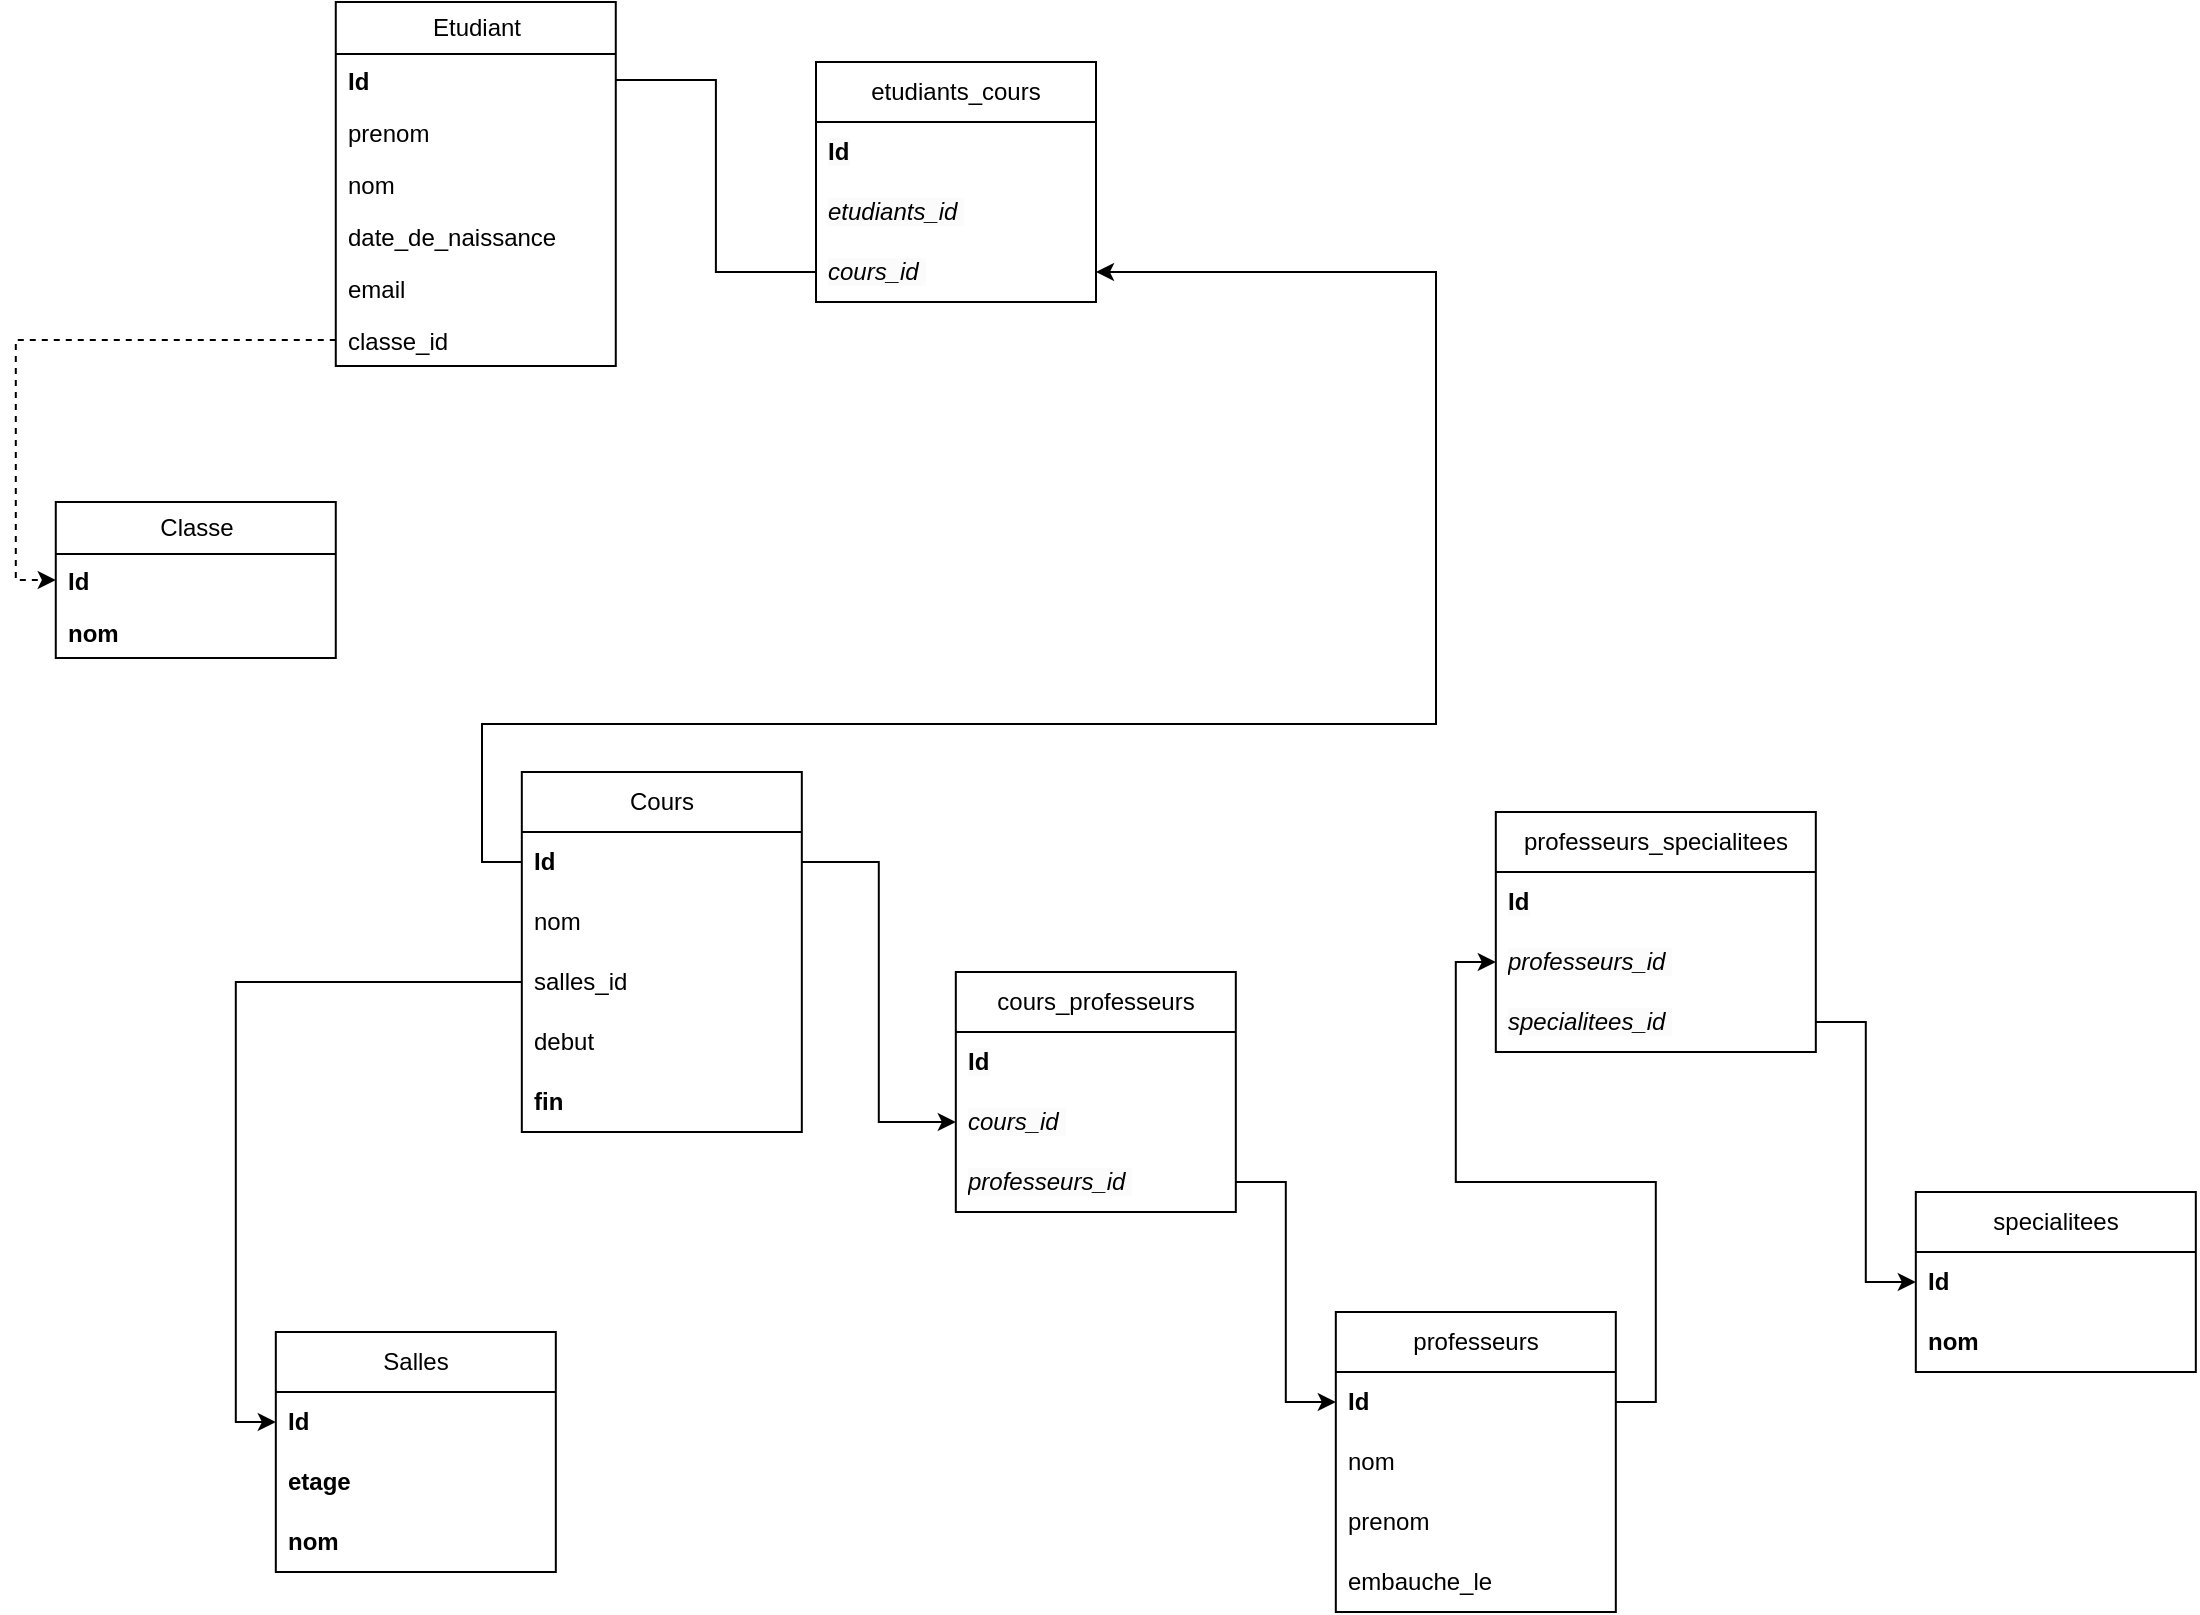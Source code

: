 <mxfile version="22.1.3" type="github">
  <diagram name="Page-1" id="djpcv1XwJ1t_XxVHWjHC">
    <mxGraphModel dx="1313" dy="2710" grid="1" gridSize="10" guides="1" tooltips="1" connect="1" arrows="1" fold="1" page="1" pageScale="1" pageWidth="1169" pageHeight="827" math="0" shadow="0">
      <root>
        <mxCell id="0" />
        <mxCell id="1" parent="0" />
        <mxCell id="MPhBpjgxIBf7itDo4vUJ-1" value="Etudiant" style="swimlane;fontStyle=0;childLayout=stackLayout;horizontal=1;startSize=26;fillColor=none;horizontalStack=0;resizeParent=1;resizeParentMax=0;resizeLast=0;collapsible=1;marginBottom=0;html=1;" parent="1" vertex="1">
          <mxGeometry x="179.89" y="-1640" width="140" height="182" as="geometry" />
        </mxCell>
        <mxCell id="MPhBpjgxIBf7itDo4vUJ-2" value="&lt;b&gt;Id&lt;span style=&quot;white-space: pre;&quot;&gt;&#x9;&lt;/span&gt;&lt;/b&gt;" style="text;strokeColor=none;fillColor=none;align=left;verticalAlign=top;spacingLeft=4;spacingRight=4;overflow=hidden;rotatable=0;points=[[0,0.5],[1,0.5]];portConstraint=eastwest;whiteSpace=wrap;html=1;" parent="MPhBpjgxIBf7itDo4vUJ-1" vertex="1">
          <mxGeometry y="26" width="140" height="26" as="geometry" />
        </mxCell>
        <mxCell id="MPhBpjgxIBf7itDo4vUJ-3" value="prenom" style="text;strokeColor=none;fillColor=none;align=left;verticalAlign=top;spacingLeft=4;spacingRight=4;overflow=hidden;rotatable=0;points=[[0,0.5],[1,0.5]];portConstraint=eastwest;whiteSpace=wrap;html=1;" parent="MPhBpjgxIBf7itDo4vUJ-1" vertex="1">
          <mxGeometry y="52" width="140" height="26" as="geometry" />
        </mxCell>
        <mxCell id="MPhBpjgxIBf7itDo4vUJ-5" value="nom" style="text;strokeColor=none;fillColor=none;align=left;verticalAlign=top;spacingLeft=4;spacingRight=4;overflow=hidden;rotatable=0;points=[[0,0.5],[1,0.5]];portConstraint=eastwest;whiteSpace=wrap;html=1;" parent="MPhBpjgxIBf7itDo4vUJ-1" vertex="1">
          <mxGeometry y="78" width="140" height="26" as="geometry" />
        </mxCell>
        <mxCell id="MPhBpjgxIBf7itDo4vUJ-6" value="date_de_naissance" style="text;strokeColor=none;fillColor=none;align=left;verticalAlign=top;spacingLeft=4;spacingRight=4;overflow=hidden;rotatable=0;points=[[0,0.5],[1,0.5]];portConstraint=eastwest;whiteSpace=wrap;html=1;" parent="MPhBpjgxIBf7itDo4vUJ-1" vertex="1">
          <mxGeometry y="104" width="140" height="26" as="geometry" />
        </mxCell>
        <mxCell id="MPhBpjgxIBf7itDo4vUJ-4" value="email" style="text;strokeColor=none;fillColor=none;align=left;verticalAlign=top;spacingLeft=4;spacingRight=4;overflow=hidden;rotatable=0;points=[[0,0.5],[1,0.5]];portConstraint=eastwest;whiteSpace=wrap;html=1;" parent="MPhBpjgxIBf7itDo4vUJ-1" vertex="1">
          <mxGeometry y="130" width="140" height="26" as="geometry" />
        </mxCell>
        <mxCell id="MPhBpjgxIBf7itDo4vUJ-73" value="classe_id" style="text;strokeColor=none;fillColor=none;align=left;verticalAlign=top;spacingLeft=4;spacingRight=4;overflow=hidden;rotatable=0;points=[[0,0.5],[1,0.5]];portConstraint=eastwest;whiteSpace=wrap;html=1;" parent="MPhBpjgxIBf7itDo4vUJ-1" vertex="1">
          <mxGeometry y="156" width="140" height="26" as="geometry" />
        </mxCell>
        <mxCell id="MPhBpjgxIBf7itDo4vUJ-9" value="Classe" style="swimlane;fontStyle=0;childLayout=stackLayout;horizontal=1;startSize=26;fillColor=none;horizontalStack=0;resizeParent=1;resizeParentMax=0;resizeLast=0;collapsible=1;marginBottom=0;html=1;" parent="1" vertex="1">
          <mxGeometry x="39.89" y="-1390" width="140" height="78" as="geometry" />
        </mxCell>
        <mxCell id="MPhBpjgxIBf7itDo4vUJ-10" value="&lt;b&gt;Id&lt;span style=&quot;white-space: pre;&quot;&gt;&#x9;&lt;/span&gt;&lt;/b&gt;" style="text;strokeColor=none;fillColor=none;align=left;verticalAlign=top;spacingLeft=4;spacingRight=4;overflow=hidden;rotatable=0;points=[[0,0.5],[1,0.5]];portConstraint=eastwest;whiteSpace=wrap;html=1;" parent="MPhBpjgxIBf7itDo4vUJ-9" vertex="1">
          <mxGeometry y="26" width="140" height="26" as="geometry" />
        </mxCell>
        <mxCell id="MPhBpjgxIBf7itDo4vUJ-15" value="&lt;b&gt;nom&lt;/b&gt;" style="text;strokeColor=none;fillColor=none;align=left;verticalAlign=top;spacingLeft=4;spacingRight=4;overflow=hidden;rotatable=0;points=[[0,0.5],[1,0.5]];portConstraint=eastwest;whiteSpace=wrap;html=1;" parent="MPhBpjgxIBf7itDo4vUJ-9" vertex="1">
          <mxGeometry y="52" width="140" height="26" as="geometry" />
        </mxCell>
        <mxCell id="MPhBpjgxIBf7itDo4vUJ-18" value="etudiants_cours" style="swimlane;fontStyle=0;childLayout=stackLayout;horizontal=1;startSize=30;horizontalStack=0;resizeParent=1;resizeParentMax=0;resizeLast=0;collapsible=1;marginBottom=0;whiteSpace=wrap;html=1;" parent="1" vertex="1">
          <mxGeometry x="420" y="-1610" width="140" height="120" as="geometry" />
        </mxCell>
        <mxCell id="MPhBpjgxIBf7itDo4vUJ-19" value="&lt;meta charset=&quot;utf-8&quot;&gt;&lt;span style=&quot;color: rgb(0, 0, 0); font-family: Helvetica; font-size: 12px; font-style: normal; font-variant-ligatures: normal; font-variant-caps: normal; font-weight: 700; letter-spacing: normal; orphans: 2; text-align: left; text-indent: 0px; text-transform: none; widows: 2; word-spacing: 0px; -webkit-text-stroke-width: 0px; background-color: rgb(251, 251, 251); text-decoration-thickness: initial; text-decoration-style: initial; text-decoration-color: initial; float: none; display: inline !important;&quot;&gt;Id&lt;/span&gt;" style="text;strokeColor=none;fillColor=none;align=left;verticalAlign=middle;spacingLeft=4;spacingRight=4;overflow=hidden;points=[[0,0.5],[1,0.5]];portConstraint=eastwest;rotatable=0;whiteSpace=wrap;html=1;fontStyle=1" parent="MPhBpjgxIBf7itDo4vUJ-18" vertex="1">
          <mxGeometry y="30" width="140" height="30" as="geometry" />
        </mxCell>
        <mxCell id="MPhBpjgxIBf7itDo4vUJ-28" value="&lt;span style=&quot;color: rgb(0, 0, 0); font-family: Helvetica; font-size: 12px; font-variant-ligatures: normal; font-variant-caps: normal; letter-spacing: normal; orphans: 2; text-align: left; text-indent: 0px; text-transform: none; widows: 2; word-spacing: 0px; -webkit-text-stroke-width: 0px; background-color: rgb(251, 251, 251); text-decoration-thickness: initial; text-decoration-style: initial; text-decoration-color: initial; float: none; display: inline !important;&quot;&gt;etudiants_id&amp;nbsp;&lt;/span&gt;" style="text;strokeColor=none;fillColor=none;align=left;verticalAlign=middle;spacingLeft=4;spacingRight=4;overflow=hidden;points=[[0,0.5],[1,0.5]];portConstraint=eastwest;rotatable=0;whiteSpace=wrap;html=1;fontStyle=2" parent="MPhBpjgxIBf7itDo4vUJ-18" vertex="1">
          <mxGeometry y="60" width="140" height="30" as="geometry" />
        </mxCell>
        <mxCell id="MPhBpjgxIBf7itDo4vUJ-27" value="&lt;span style=&quot;color: rgb(0, 0, 0); font-family: Helvetica; font-size: 12px; font-variant-ligatures: normal; font-variant-caps: normal; letter-spacing: normal; orphans: 2; text-align: left; text-indent: 0px; text-transform: none; widows: 2; word-spacing: 0px; -webkit-text-stroke-width: 0px; background-color: rgb(251, 251, 251); text-decoration-thickness: initial; text-decoration-style: initial; text-decoration-color: initial; float: none; display: inline !important;&quot;&gt;cours_id&amp;nbsp;&lt;/span&gt;" style="text;strokeColor=none;fillColor=none;align=left;verticalAlign=middle;spacingLeft=4;spacingRight=4;overflow=hidden;points=[[0,0.5],[1,0.5]];portConstraint=eastwest;rotatable=0;whiteSpace=wrap;html=1;fontStyle=2" parent="MPhBpjgxIBf7itDo4vUJ-18" vertex="1">
          <mxGeometry y="90" width="140" height="30" as="geometry" />
        </mxCell>
        <mxCell id="MPhBpjgxIBf7itDo4vUJ-23" value="Cours" style="swimlane;fontStyle=0;childLayout=stackLayout;horizontal=1;startSize=30;horizontalStack=0;resizeParent=1;resizeParentMax=0;resizeLast=0;collapsible=1;marginBottom=0;whiteSpace=wrap;html=1;" parent="1" vertex="1">
          <mxGeometry x="272.91" y="-1255" width="140" height="180" as="geometry" />
        </mxCell>
        <mxCell id="MPhBpjgxIBf7itDo4vUJ-24" value="Id" style="text;strokeColor=none;fillColor=none;align=left;verticalAlign=middle;spacingLeft=4;spacingRight=4;overflow=hidden;points=[[0,0.5],[1,0.5]];portConstraint=eastwest;rotatable=0;whiteSpace=wrap;html=1;fontStyle=1" parent="MPhBpjgxIBf7itDo4vUJ-23" vertex="1">
          <mxGeometry y="30" width="140" height="30" as="geometry" />
        </mxCell>
        <mxCell id="MPhBpjgxIBf7itDo4vUJ-31" value="nom" style="text;strokeColor=none;fillColor=none;align=left;verticalAlign=middle;spacingLeft=4;spacingRight=4;overflow=hidden;points=[[0,0.5],[1,0.5]];portConstraint=eastwest;rotatable=0;whiteSpace=wrap;html=1;fontStyle=0" parent="MPhBpjgxIBf7itDo4vUJ-23" vertex="1">
          <mxGeometry y="60" width="140" height="30" as="geometry" />
        </mxCell>
        <mxCell id="MPhBpjgxIBf7itDo4vUJ-87" value="salles_id" style="text;strokeColor=none;fillColor=none;align=left;verticalAlign=middle;spacingLeft=4;spacingRight=4;overflow=hidden;points=[[0,0.5],[1,0.5]];portConstraint=eastwest;rotatable=0;whiteSpace=wrap;html=1;fontStyle=0" parent="MPhBpjgxIBf7itDo4vUJ-23" vertex="1">
          <mxGeometry y="90" width="140" height="30" as="geometry" />
        </mxCell>
        <mxCell id="MPhBpjgxIBf7itDo4vUJ-91" value="debut" style="text;strokeColor=none;fillColor=none;align=left;verticalAlign=middle;spacingLeft=4;spacingRight=4;overflow=hidden;points=[[0,0.5],[1,0.5]];portConstraint=eastwest;rotatable=0;whiteSpace=wrap;html=1;fontStyle=0" parent="MPhBpjgxIBf7itDo4vUJ-23" vertex="1">
          <mxGeometry y="120" width="140" height="30" as="geometry" />
        </mxCell>
        <mxCell id="MPhBpjgxIBf7itDo4vUJ-90" value="fin" style="text;strokeColor=none;fillColor=none;align=left;verticalAlign=middle;spacingLeft=4;spacingRight=4;overflow=hidden;points=[[0,0.5],[1,0.5]];portConstraint=eastwest;rotatable=0;whiteSpace=wrap;html=1;fontStyle=1" parent="MPhBpjgxIBf7itDo4vUJ-23" vertex="1">
          <mxGeometry y="150" width="140" height="30" as="geometry" />
        </mxCell>
        <mxCell id="MPhBpjgxIBf7itDo4vUJ-33" value="professeurs" style="swimlane;fontStyle=0;childLayout=stackLayout;horizontal=1;startSize=30;horizontalStack=0;resizeParent=1;resizeParentMax=0;resizeLast=0;collapsible=1;marginBottom=0;whiteSpace=wrap;html=1;" parent="1" vertex="1">
          <mxGeometry x="679.91" y="-985" width="140" height="150" as="geometry" />
        </mxCell>
        <mxCell id="MPhBpjgxIBf7itDo4vUJ-34" value="Id" style="text;strokeColor=none;fillColor=none;align=left;verticalAlign=middle;spacingLeft=4;spacingRight=4;overflow=hidden;points=[[0,0.5],[1,0.5]];portConstraint=eastwest;rotatable=0;whiteSpace=wrap;html=1;fontStyle=1" parent="MPhBpjgxIBf7itDo4vUJ-33" vertex="1">
          <mxGeometry y="30" width="140" height="30" as="geometry" />
        </mxCell>
        <mxCell id="MPhBpjgxIBf7itDo4vUJ-37" value="nom" style="text;strokeColor=none;fillColor=none;align=left;verticalAlign=middle;spacingLeft=4;spacingRight=4;overflow=hidden;points=[[0,0.5],[1,0.5]];portConstraint=eastwest;rotatable=0;whiteSpace=wrap;html=1;fontStyle=0" parent="MPhBpjgxIBf7itDo4vUJ-33" vertex="1">
          <mxGeometry y="60" width="140" height="30" as="geometry" />
        </mxCell>
        <mxCell id="MPhBpjgxIBf7itDo4vUJ-35" value="prenom" style="text;strokeColor=none;fillColor=none;align=left;verticalAlign=middle;spacingLeft=4;spacingRight=4;overflow=hidden;points=[[0,0.5],[1,0.5]];portConstraint=eastwest;rotatable=0;whiteSpace=wrap;html=1;fontStyle=0" parent="MPhBpjgxIBf7itDo4vUJ-33" vertex="1">
          <mxGeometry y="90" width="140" height="30" as="geometry" />
        </mxCell>
        <mxCell id="MPhBpjgxIBf7itDo4vUJ-38" value="embauche_le" style="text;strokeColor=none;fillColor=none;align=left;verticalAlign=middle;spacingLeft=4;spacingRight=4;overflow=hidden;points=[[0,0.5],[1,0.5]];portConstraint=eastwest;rotatable=0;whiteSpace=wrap;html=1;fontStyle=0" parent="MPhBpjgxIBf7itDo4vUJ-33" vertex="1">
          <mxGeometry y="120" width="140" height="30" as="geometry" />
        </mxCell>
        <mxCell id="MPhBpjgxIBf7itDo4vUJ-39" value="specialitees" style="swimlane;fontStyle=0;childLayout=stackLayout;horizontal=1;startSize=30;horizontalStack=0;resizeParent=1;resizeParentMax=0;resizeLast=0;collapsible=1;marginBottom=0;whiteSpace=wrap;html=1;" parent="1" vertex="1">
          <mxGeometry x="969.91" y="-1045" width="140" height="90" as="geometry" />
        </mxCell>
        <mxCell id="MPhBpjgxIBf7itDo4vUJ-40" value="Id" style="text;strokeColor=none;fillColor=none;align=left;verticalAlign=middle;spacingLeft=4;spacingRight=4;overflow=hidden;points=[[0,0.5],[1,0.5]];portConstraint=eastwest;rotatable=0;whiteSpace=wrap;html=1;fontStyle=1" parent="MPhBpjgxIBf7itDo4vUJ-39" vertex="1">
          <mxGeometry y="30" width="140" height="30" as="geometry" />
        </mxCell>
        <mxCell id="MPhBpjgxIBf7itDo4vUJ-41" value="nom" style="text;strokeColor=none;fillColor=none;align=left;verticalAlign=middle;spacingLeft=4;spacingRight=4;overflow=hidden;points=[[0,0.5],[1,0.5]];portConstraint=eastwest;rotatable=0;whiteSpace=wrap;html=1;fontStyle=1" parent="MPhBpjgxIBf7itDo4vUJ-39" vertex="1">
          <mxGeometry y="60" width="140" height="30" as="geometry" />
        </mxCell>
        <mxCell id="MPhBpjgxIBf7itDo4vUJ-44" value="professeurs_specialitees" style="swimlane;fontStyle=0;childLayout=stackLayout;horizontal=1;startSize=30;horizontalStack=0;resizeParent=1;resizeParentMax=0;resizeLast=0;collapsible=1;marginBottom=0;whiteSpace=wrap;html=1;" parent="1" vertex="1">
          <mxGeometry x="759.91" y="-1235" width="160" height="120" as="geometry" />
        </mxCell>
        <mxCell id="MPhBpjgxIBf7itDo4vUJ-45" value="&lt;meta charset=&quot;utf-8&quot;&gt;&lt;span style=&quot;color: rgb(0, 0, 0); font-family: Helvetica; font-size: 12px; font-style: normal; font-variant-ligatures: normal; font-variant-caps: normal; font-weight: 700; letter-spacing: normal; orphans: 2; text-align: left; text-indent: 0px; text-transform: none; widows: 2; word-spacing: 0px; -webkit-text-stroke-width: 0px; background-color: rgb(251, 251, 251); text-decoration-thickness: initial; text-decoration-style: initial; text-decoration-color: initial; float: none; display: inline !important;&quot;&gt;Id&lt;/span&gt;" style="text;strokeColor=none;fillColor=none;align=left;verticalAlign=middle;spacingLeft=4;spacingRight=4;overflow=hidden;points=[[0,0.5],[1,0.5]];portConstraint=eastwest;rotatable=0;whiteSpace=wrap;html=1;fontStyle=1" parent="MPhBpjgxIBf7itDo4vUJ-44" vertex="1">
          <mxGeometry y="30" width="160" height="30" as="geometry" />
        </mxCell>
        <mxCell id="MPhBpjgxIBf7itDo4vUJ-46" value="&lt;span style=&quot;color: rgb(0, 0, 0); font-family: Helvetica; font-size: 12px; font-variant-ligatures: normal; font-variant-caps: normal; letter-spacing: normal; orphans: 2; text-align: left; text-indent: 0px; text-transform: none; widows: 2; word-spacing: 0px; -webkit-text-stroke-width: 0px; background-color: rgb(251, 251, 251); text-decoration-thickness: initial; text-decoration-style: initial; text-decoration-color: initial; float: none; display: inline !important;&quot;&gt;professeurs_id&amp;nbsp;&lt;/span&gt;" style="text;strokeColor=none;fillColor=none;align=left;verticalAlign=middle;spacingLeft=4;spacingRight=4;overflow=hidden;points=[[0,0.5],[1,0.5]];portConstraint=eastwest;rotatable=0;whiteSpace=wrap;html=1;fontStyle=2" parent="MPhBpjgxIBf7itDo4vUJ-44" vertex="1">
          <mxGeometry y="60" width="160" height="30" as="geometry" />
        </mxCell>
        <mxCell id="MPhBpjgxIBf7itDo4vUJ-47" value="&lt;span style=&quot;color: rgb(0, 0, 0); font-family: Helvetica; font-size: 12px; font-variant-ligatures: normal; font-variant-caps: normal; letter-spacing: normal; orphans: 2; text-align: left; text-indent: 0px; text-transform: none; widows: 2; word-spacing: 0px; -webkit-text-stroke-width: 0px; background-color: rgb(251, 251, 251); text-decoration-thickness: initial; text-decoration-style: initial; text-decoration-color: initial; float: none; display: inline !important;&quot;&gt;specialitees_id&amp;nbsp;&lt;/span&gt;" style="text;strokeColor=none;fillColor=none;align=left;verticalAlign=middle;spacingLeft=4;spacingRight=4;overflow=hidden;points=[[0,0.5],[1,0.5]];portConstraint=eastwest;rotatable=0;whiteSpace=wrap;html=1;fontStyle=2" parent="MPhBpjgxIBf7itDo4vUJ-44" vertex="1">
          <mxGeometry y="90" width="160" height="30" as="geometry" />
        </mxCell>
        <mxCell id="MPhBpjgxIBf7itDo4vUJ-48" value="cours_professeurs" style="swimlane;fontStyle=0;childLayout=stackLayout;horizontal=1;startSize=30;horizontalStack=0;resizeParent=1;resizeParentMax=0;resizeLast=0;collapsible=1;marginBottom=0;whiteSpace=wrap;html=1;" parent="1" vertex="1">
          <mxGeometry x="489.91" y="-1155" width="140" height="120" as="geometry" />
        </mxCell>
        <mxCell id="MPhBpjgxIBf7itDo4vUJ-49" value="&lt;meta charset=&quot;utf-8&quot;&gt;&lt;span style=&quot;color: rgb(0, 0, 0); font-family: Helvetica; font-size: 12px; font-style: normal; font-variant-ligatures: normal; font-variant-caps: normal; font-weight: 700; letter-spacing: normal; orphans: 2; text-align: left; text-indent: 0px; text-transform: none; widows: 2; word-spacing: 0px; -webkit-text-stroke-width: 0px; background-color: rgb(251, 251, 251); text-decoration-thickness: initial; text-decoration-style: initial; text-decoration-color: initial; float: none; display: inline !important;&quot;&gt;Id&lt;/span&gt;" style="text;strokeColor=none;fillColor=none;align=left;verticalAlign=middle;spacingLeft=4;spacingRight=4;overflow=hidden;points=[[0,0.5],[1,0.5]];portConstraint=eastwest;rotatable=0;whiteSpace=wrap;html=1;fontStyle=1" parent="MPhBpjgxIBf7itDo4vUJ-48" vertex="1">
          <mxGeometry y="30" width="140" height="30" as="geometry" />
        </mxCell>
        <mxCell id="MPhBpjgxIBf7itDo4vUJ-51" value="&lt;span style=&quot;color: rgb(0, 0, 0); font-family: Helvetica; font-size: 12px; font-variant-ligatures: normal; font-variant-caps: normal; letter-spacing: normal; orphans: 2; text-align: left; text-indent: 0px; text-transform: none; widows: 2; word-spacing: 0px; -webkit-text-stroke-width: 0px; background-color: rgb(251, 251, 251); text-decoration-thickness: initial; text-decoration-style: initial; text-decoration-color: initial; float: none; display: inline !important;&quot;&gt;cours_id&amp;nbsp;&lt;/span&gt;" style="text;strokeColor=none;fillColor=none;align=left;verticalAlign=middle;spacingLeft=4;spacingRight=4;overflow=hidden;points=[[0,0.5],[1,0.5]];portConstraint=eastwest;rotatable=0;whiteSpace=wrap;html=1;fontStyle=2" parent="MPhBpjgxIBf7itDo4vUJ-48" vertex="1">
          <mxGeometry y="60" width="140" height="30" as="geometry" />
        </mxCell>
        <mxCell id="MPhBpjgxIBf7itDo4vUJ-50" value="&lt;span style=&quot;color: rgb(0, 0, 0); font-family: Helvetica; font-size: 12px; font-variant-ligatures: normal; font-variant-caps: normal; letter-spacing: normal; orphans: 2; text-align: left; text-indent: 0px; text-transform: none; widows: 2; word-spacing: 0px; -webkit-text-stroke-width: 0px; background-color: rgb(251, 251, 251); text-decoration-thickness: initial; text-decoration-style: initial; text-decoration-color: initial; float: none; display: inline !important;&quot;&gt;professeurs_id&amp;nbsp;&lt;/span&gt;" style="text;strokeColor=none;fillColor=none;align=left;verticalAlign=middle;spacingLeft=4;spacingRight=4;overflow=hidden;points=[[0,0.5],[1,0.5]];portConstraint=eastwest;rotatable=0;whiteSpace=wrap;html=1;fontStyle=2" parent="MPhBpjgxIBf7itDo4vUJ-48" vertex="1">
          <mxGeometry y="90" width="140" height="30" as="geometry" />
        </mxCell>
        <mxCell id="MPhBpjgxIBf7itDo4vUJ-60" style="edgeStyle=orthogonalEdgeStyle;rounded=0;orthogonalLoop=1;jettySize=auto;html=1;" parent="1" source="MPhBpjgxIBf7itDo4vUJ-24" target="MPhBpjgxIBf7itDo4vUJ-51" edge="1">
          <mxGeometry relative="1" as="geometry" />
        </mxCell>
        <mxCell id="MPhBpjgxIBf7itDo4vUJ-61" style="edgeStyle=orthogonalEdgeStyle;rounded=0;orthogonalLoop=1;jettySize=auto;html=1;entryX=0;entryY=0.5;entryDx=0;entryDy=0;" parent="1" source="MPhBpjgxIBf7itDo4vUJ-50" target="MPhBpjgxIBf7itDo4vUJ-34" edge="1">
          <mxGeometry relative="1" as="geometry" />
        </mxCell>
        <mxCell id="MPhBpjgxIBf7itDo4vUJ-62" style="edgeStyle=orthogonalEdgeStyle;rounded=0;orthogonalLoop=1;jettySize=auto;html=1;entryX=0;entryY=0.5;entryDx=0;entryDy=0;" parent="1" source="MPhBpjgxIBf7itDo4vUJ-34" target="MPhBpjgxIBf7itDo4vUJ-46" edge="1">
          <mxGeometry relative="1" as="geometry" />
        </mxCell>
        <mxCell id="MPhBpjgxIBf7itDo4vUJ-74" style="edgeStyle=orthogonalEdgeStyle;rounded=0;orthogonalLoop=1;jettySize=auto;html=1;entryX=0;entryY=0.5;entryDx=0;entryDy=0;dashed=1;" parent="1" source="MPhBpjgxIBf7itDo4vUJ-73" target="MPhBpjgxIBf7itDo4vUJ-10" edge="1">
          <mxGeometry relative="1" as="geometry" />
        </mxCell>
        <mxCell id="MPhBpjgxIBf7itDo4vUJ-77" style="edgeStyle=orthogonalEdgeStyle;rounded=0;orthogonalLoop=1;jettySize=auto;html=1;entryX=0;entryY=0.5;entryDx=0;entryDy=0;" parent="1" source="MPhBpjgxIBf7itDo4vUJ-47" target="MPhBpjgxIBf7itDo4vUJ-40" edge="1">
          <mxGeometry relative="1" as="geometry" />
        </mxCell>
        <mxCell id="MPhBpjgxIBf7itDo4vUJ-82" value="Salles" style="swimlane;fontStyle=0;childLayout=stackLayout;horizontal=1;startSize=30;horizontalStack=0;resizeParent=1;resizeParentMax=0;resizeLast=0;collapsible=1;marginBottom=0;whiteSpace=wrap;html=1;" parent="1" vertex="1">
          <mxGeometry x="149.91" y="-975" width="140" height="120" as="geometry" />
        </mxCell>
        <mxCell id="MPhBpjgxIBf7itDo4vUJ-83" value="Id" style="text;strokeColor=none;fillColor=none;align=left;verticalAlign=middle;spacingLeft=4;spacingRight=4;overflow=hidden;points=[[0,0.5],[1,0.5]];portConstraint=eastwest;rotatable=0;whiteSpace=wrap;html=1;fontStyle=1" parent="MPhBpjgxIBf7itDo4vUJ-82" vertex="1">
          <mxGeometry y="30" width="140" height="30" as="geometry" />
        </mxCell>
        <mxCell id="MPhBpjgxIBf7itDo4vUJ-84" value="etage" style="text;strokeColor=none;fillColor=none;align=left;verticalAlign=middle;spacingLeft=4;spacingRight=4;overflow=hidden;points=[[0,0.5],[1,0.5]];portConstraint=eastwest;rotatable=0;whiteSpace=wrap;html=1;fontStyle=1" parent="MPhBpjgxIBf7itDo4vUJ-82" vertex="1">
          <mxGeometry y="60" width="140" height="30" as="geometry" />
        </mxCell>
        <mxCell id="MPhBpjgxIBf7itDo4vUJ-92" value="nom" style="text;strokeColor=none;fillColor=none;align=left;verticalAlign=middle;spacingLeft=4;spacingRight=4;overflow=hidden;points=[[0,0.5],[1,0.5]];portConstraint=eastwest;rotatable=0;whiteSpace=wrap;html=1;fontStyle=1" parent="MPhBpjgxIBf7itDo4vUJ-82" vertex="1">
          <mxGeometry y="90" width="140" height="30" as="geometry" />
        </mxCell>
        <mxCell id="MPhBpjgxIBf7itDo4vUJ-88" style="edgeStyle=orthogonalEdgeStyle;rounded=0;orthogonalLoop=1;jettySize=auto;html=1;entryX=0;entryY=0.5;entryDx=0;entryDy=0;" parent="1" source="MPhBpjgxIBf7itDo4vUJ-87" target="MPhBpjgxIBf7itDo4vUJ-83" edge="1">
          <mxGeometry relative="1" as="geometry" />
        </mxCell>
        <mxCell id="MPhBpjgxIBf7itDo4vUJ-93" style="edgeStyle=orthogonalEdgeStyle;rounded=0;orthogonalLoop=1;jettySize=auto;html=1;exitX=1;exitY=0.5;exitDx=0;exitDy=0;entryX=0;entryY=0.5;entryDx=0;entryDy=0;endArrow=none;endFill=0;" parent="1" source="MPhBpjgxIBf7itDo4vUJ-2" target="MPhBpjgxIBf7itDo4vUJ-27" edge="1">
          <mxGeometry relative="1" as="geometry" />
        </mxCell>
        <mxCell id="MPhBpjgxIBf7itDo4vUJ-112" style="edgeStyle=orthogonalEdgeStyle;rounded=0;orthogonalLoop=1;jettySize=auto;html=1;exitX=0;exitY=0.5;exitDx=0;exitDy=0;entryX=1;entryY=0.5;entryDx=0;entryDy=0;" parent="1" source="MPhBpjgxIBf7itDo4vUJ-24" target="MPhBpjgxIBf7itDo4vUJ-27" edge="1">
          <mxGeometry relative="1" as="geometry">
            <mxPoint x="519.91" y="-1360" as="targetPoint" />
            <Array as="points">
              <mxPoint x="253" y="-1210" />
              <mxPoint x="253" y="-1279" />
              <mxPoint x="730" y="-1279" />
              <mxPoint x="730" y="-1505" />
            </Array>
          </mxGeometry>
        </mxCell>
      </root>
    </mxGraphModel>
  </diagram>
</mxfile>
